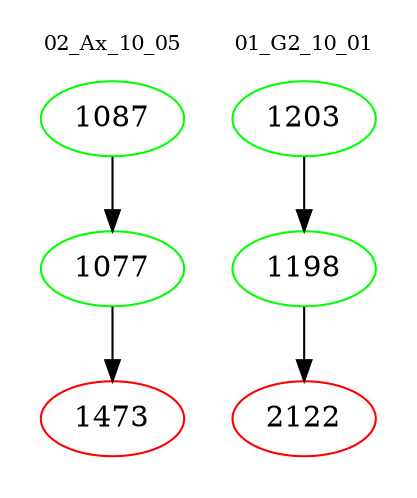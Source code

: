 digraph{
subgraph cluster_0 {
color = white
label = "02_Ax_10_05";
fontsize=10;
T0_1087 [label="1087", color="green"]
T0_1087 -> T0_1077 [color="black"]
T0_1077 [label="1077", color="green"]
T0_1077 -> T0_1473 [color="black"]
T0_1473 [label="1473", color="red"]
}
subgraph cluster_1 {
color = white
label = "01_G2_10_01";
fontsize=10;
T1_1203 [label="1203", color="green"]
T1_1203 -> T1_1198 [color="black"]
T1_1198 [label="1198", color="green"]
T1_1198 -> T1_2122 [color="black"]
T1_2122 [label="2122", color="red"]
}
}
